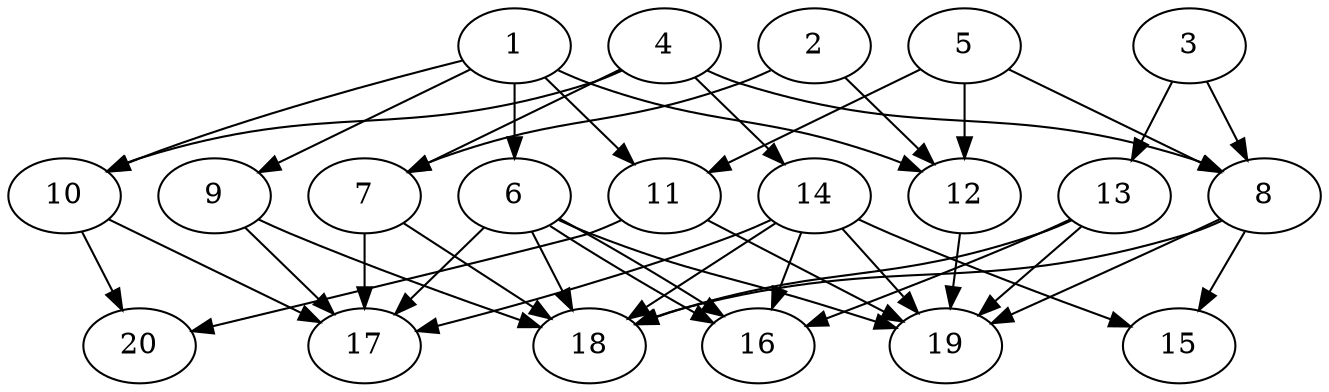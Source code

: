// DAG automatically generated by daggen at Tue Jul 23 14:25:45 2019
// ./daggen --dot -n 20 --ccr 0.4 --fat 0.7 --regular 0.5 --density 0.6 --mindata 5242880 --maxdata 52428800 
digraph G {
  1 [size="124533760", alpha="0.19", expect_size="49813504"] 
  1 -> 6 [size ="49813504"]
  1 -> 9 [size ="49813504"]
  1 -> 10 [size ="49813504"]
  1 -> 11 [size ="49813504"]
  1 -> 12 [size ="49813504"]
  2 [size="116234240", alpha="0.16", expect_size="46493696"] 
  2 -> 7 [size ="46493696"]
  2 -> 12 [size ="46493696"]
  3 [size="67069440", alpha="0.15", expect_size="26827776"] 
  3 -> 8 [size ="26827776"]
  3 -> 13 [size ="26827776"]
  4 [size="75527680", alpha="0.03", expect_size="30211072"] 
  4 -> 7 [size ="30211072"]
  4 -> 8 [size ="30211072"]
  4 -> 10 [size ="30211072"]
  4 -> 14 [size ="30211072"]
  5 [size="62510080", alpha="0.05", expect_size="25004032"] 
  5 -> 8 [size ="25004032"]
  5 -> 11 [size ="25004032"]
  5 -> 12 [size ="25004032"]
  6 [size="60720640", alpha="0.15", expect_size="24288256"] 
  6 -> 16 [size ="24288256"]
  6 -> 16 [size ="24288256"]
  6 -> 17 [size ="24288256"]
  6 -> 18 [size ="24288256"]
  6 -> 19 [size ="24288256"]
  7 [size="119795200", alpha="0.02", expect_size="47918080"] 
  7 -> 17 [size ="47918080"]
  7 -> 18 [size ="47918080"]
  8 [size="73610240", alpha="0.14", expect_size="29444096"] 
  8 -> 15 [size ="29444096"]
  8 -> 18 [size ="29444096"]
  8 -> 19 [size ="29444096"]
  9 [size="102295040", alpha="0.07", expect_size="40918016"] 
  9 -> 17 [size ="40918016"]
  9 -> 18 [size ="40918016"]
  10 [size="66158080", alpha="0.01", expect_size="26463232"] 
  10 -> 17 [size ="26463232"]
  10 -> 20 [size ="26463232"]
  11 [size="41582080", alpha="0.19", expect_size="16632832"] 
  11 -> 19 [size ="16632832"]
  11 -> 20 [size ="16632832"]
  12 [size="36451840", alpha="0.16", expect_size="14580736"] 
  12 -> 19 [size ="14580736"]
  13 [size="130506240", alpha="0.16", expect_size="52202496"] 
  13 -> 16 [size ="52202496"]
  13 -> 18 [size ="52202496"]
  13 -> 19 [size ="52202496"]
  14 [size="102108160", alpha="0.16", expect_size="40843264"] 
  14 -> 15 [size ="40843264"]
  14 -> 16 [size ="40843264"]
  14 -> 17 [size ="40843264"]
  14 -> 18 [size ="40843264"]
  14 -> 19 [size ="40843264"]
  15 [size="122580480", alpha="0.00", expect_size="49032192"] 
  16 [size="33899520", alpha="0.15", expect_size="13559808"] 
  17 [size="119956480", alpha="0.19", expect_size="47982592"] 
  18 [size="14901760", alpha="0.16", expect_size="5960704"] 
  19 [size="98071040", alpha="0.03", expect_size="39228416"] 
  20 [size="23011840", alpha="0.15", expect_size="9204736"] 
}

